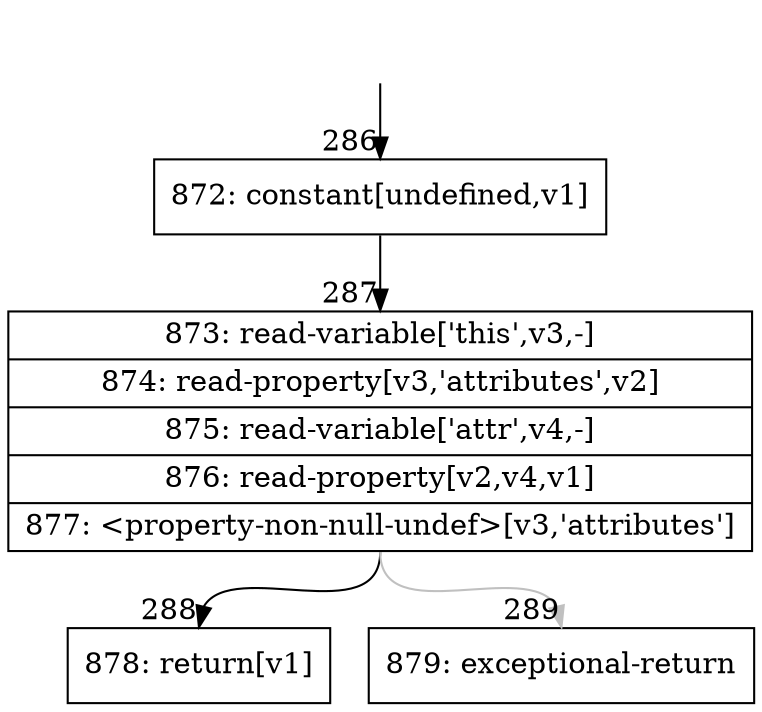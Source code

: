 digraph {
rankdir="TD"
BB_entry19[shape=none,label=""];
BB_entry19 -> BB286 [tailport=s, headport=n, headlabel="    286"]
BB286 [shape=record label="{872: constant[undefined,v1]}" ] 
BB286 -> BB287 [tailport=s, headport=n, headlabel="      287"]
BB287 [shape=record label="{873: read-variable['this',v3,-]|874: read-property[v3,'attributes',v2]|875: read-variable['attr',v4,-]|876: read-property[v2,v4,v1]|877: \<property-non-null-undef\>[v3,'attributes']}" ] 
BB287 -> BB288 [tailport=s, headport=n, headlabel="      288"]
BB287 -> BB289 [tailport=s, headport=n, color=gray, headlabel="      289"]
BB288 [shape=record label="{878: return[v1]}" ] 
BB289 [shape=record label="{879: exceptional-return}" ] 
//#$~ 293
}
